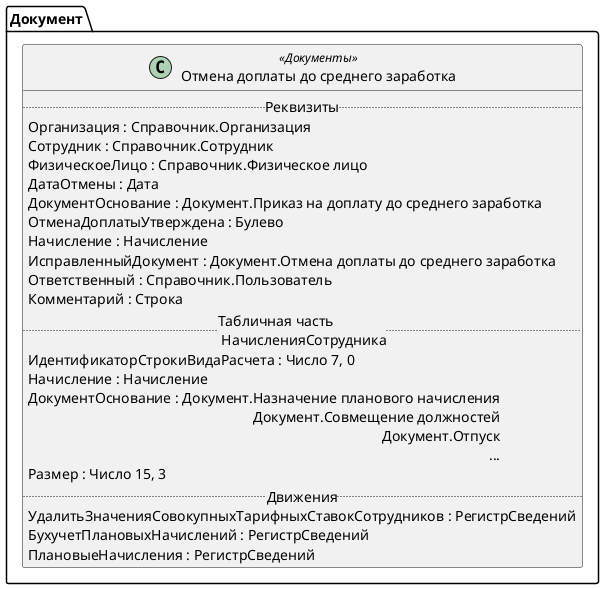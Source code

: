 ﻿@startuml ОтменаДоплатыДоСреднегоЗаработка
'!include templates.wsd
'..\include templates.wsd
class Документ.ОтменаДоплатыДоСреднегоЗаработка as "Отмена доплаты до среднего заработка" <<Документы>>
{
..Реквизиты..
Организация : Справочник.Организация
Сотрудник : Справочник.Сотрудник
ФизическоеЛицо : Справочник.Физическое лицо
ДатаОтмены : Дата
ДокументОснование : Документ.Приказ на доплату до среднего заработка
ОтменаДоплатыУтверждена : Булево
Начисление : Начисление
ИсправленныйДокумент : Документ.Отмена доплаты до среднего заработка
Ответственный : Справочник.Пользователь
Комментарий : Строка
..Табличная часть \n НачисленияСотрудника..
ИдентификаторСтрокиВидаРасчета : Число 7, 0
Начисление : Начисление
ДокументОснование : Документ.Назначение планового начисления\rДокумент.Совмещение должностей\rДокумент.Отпуск\r...
Размер : Число 15, 3
..Движения..
УдалитьЗначенияСовокупныхТарифныхСтавокСотрудников : РегистрСведений
БухучетПлановыхНачислений : РегистрСведений
ПлановыеНачисления : РегистрСведений
}
@enduml
